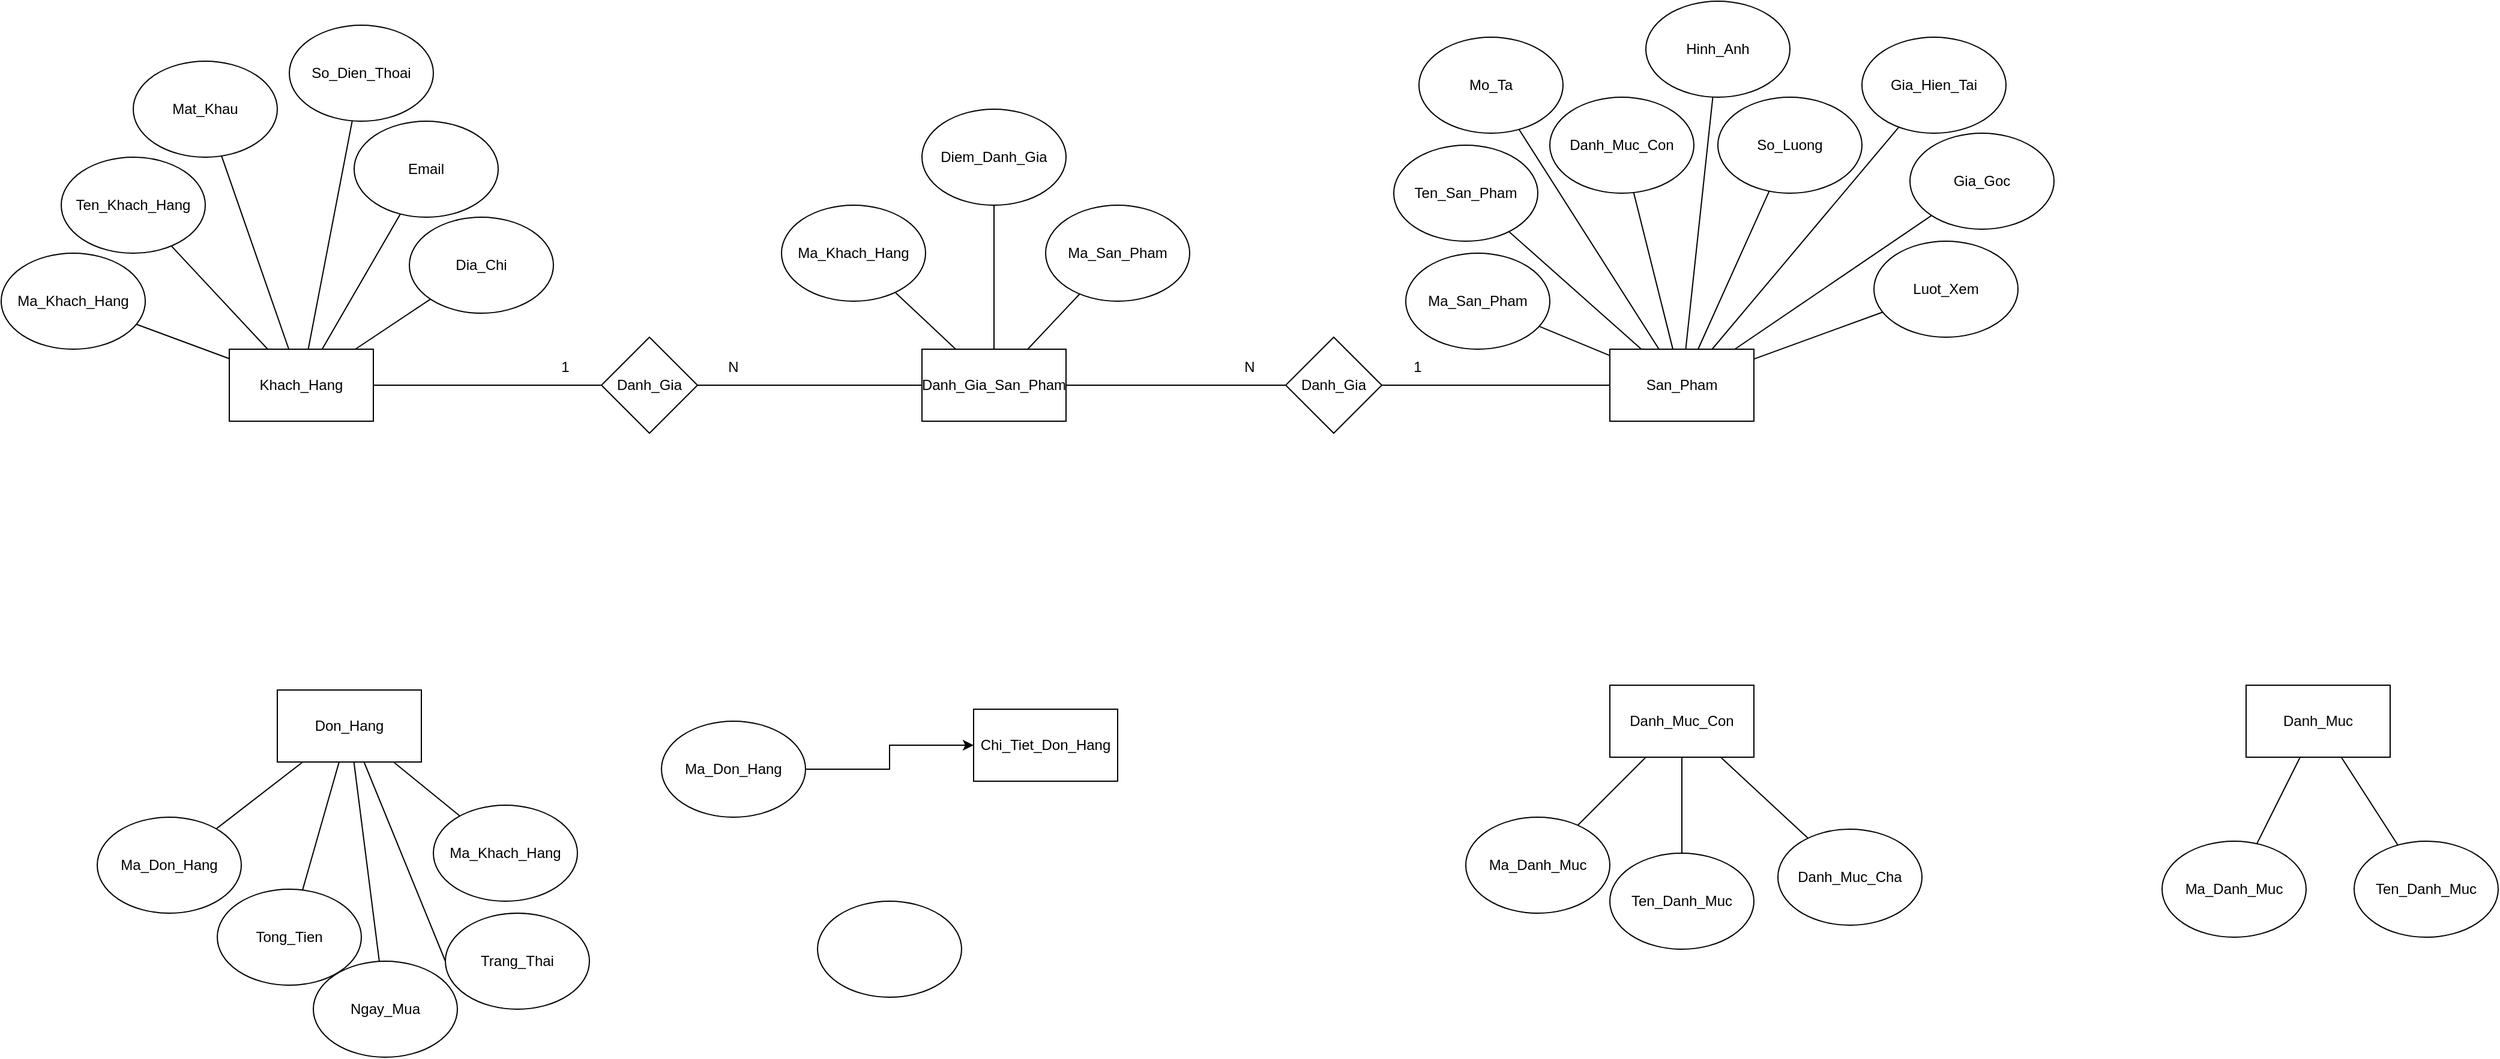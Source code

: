 <mxfile version="24.2.1" type="github">
  <diagram name="Trang-1" id="fx4xgaFJXBgBdHPYIMws">
    <mxGraphModel dx="780" dy="1908" grid="1" gridSize="10" guides="1" tooltips="1" connect="1" arrows="1" fold="1" page="1" pageScale="1" pageWidth="827" pageHeight="1169" math="0" shadow="0">
      <root>
        <mxCell id="0" />
        <mxCell id="1" parent="0" />
        <mxCell id="ZPcHN7Fkorl6znalGgMs-2" value="Khach_Hang" style="rounded=0;whiteSpace=wrap;html=1;" vertex="1" parent="1">
          <mxGeometry x="190" y="270" width="120" height="60" as="geometry" />
        </mxCell>
        <mxCell id="ZPcHN7Fkorl6znalGgMs-9" value="" style="rounded=0;orthogonalLoop=1;jettySize=auto;html=1;endArrow=none;endFill=0;" edge="1" parent="1" source="ZPcHN7Fkorl6znalGgMs-3" target="ZPcHN7Fkorl6znalGgMs-2">
          <mxGeometry relative="1" as="geometry" />
        </mxCell>
        <mxCell id="ZPcHN7Fkorl6znalGgMs-3" value="Ma_Khach_Hang" style="ellipse;whiteSpace=wrap;html=1;" vertex="1" parent="1">
          <mxGeometry y="190" width="120" height="80" as="geometry" />
        </mxCell>
        <mxCell id="ZPcHN7Fkorl6znalGgMs-10" value="" style="rounded=0;orthogonalLoop=1;jettySize=auto;html=1;endArrow=none;endFill=0;" edge="1" parent="1" source="ZPcHN7Fkorl6znalGgMs-4" target="ZPcHN7Fkorl6znalGgMs-2">
          <mxGeometry relative="1" as="geometry" />
        </mxCell>
        <mxCell id="ZPcHN7Fkorl6znalGgMs-4" value="Ten_Khach_Hang" style="ellipse;whiteSpace=wrap;html=1;" vertex="1" parent="1">
          <mxGeometry x="50" y="110" width="120" height="80" as="geometry" />
        </mxCell>
        <mxCell id="ZPcHN7Fkorl6znalGgMs-11" value="" style="rounded=0;orthogonalLoop=1;jettySize=auto;html=1;endArrow=none;endFill=0;" edge="1" parent="1" source="ZPcHN7Fkorl6znalGgMs-5" target="ZPcHN7Fkorl6znalGgMs-2">
          <mxGeometry relative="1" as="geometry" />
        </mxCell>
        <mxCell id="ZPcHN7Fkorl6znalGgMs-5" value="Mat_Khau" style="ellipse;whiteSpace=wrap;html=1;" vertex="1" parent="1">
          <mxGeometry x="110" y="30" width="120" height="80" as="geometry" />
        </mxCell>
        <mxCell id="ZPcHN7Fkorl6znalGgMs-13" value="" style="rounded=0;orthogonalLoop=1;jettySize=auto;html=1;endArrow=none;endFill=0;" edge="1" parent="1" source="ZPcHN7Fkorl6znalGgMs-6" target="ZPcHN7Fkorl6znalGgMs-2">
          <mxGeometry relative="1" as="geometry" />
        </mxCell>
        <mxCell id="ZPcHN7Fkorl6znalGgMs-6" value="Email" style="ellipse;whiteSpace=wrap;html=1;" vertex="1" parent="1">
          <mxGeometry x="294" y="80" width="120" height="80" as="geometry" />
        </mxCell>
        <mxCell id="ZPcHN7Fkorl6znalGgMs-12" value="" style="rounded=0;orthogonalLoop=1;jettySize=auto;html=1;endArrow=none;endFill=0;" edge="1" parent="1" source="ZPcHN7Fkorl6znalGgMs-7" target="ZPcHN7Fkorl6znalGgMs-2">
          <mxGeometry relative="1" as="geometry" />
        </mxCell>
        <mxCell id="ZPcHN7Fkorl6znalGgMs-7" value="So_Dien_Thoai" style="ellipse;whiteSpace=wrap;html=1;" vertex="1" parent="1">
          <mxGeometry x="240" width="120" height="80" as="geometry" />
        </mxCell>
        <mxCell id="ZPcHN7Fkorl6znalGgMs-14" value="" style="rounded=0;orthogonalLoop=1;jettySize=auto;html=1;endArrow=none;endFill=0;" edge="1" parent="1" source="ZPcHN7Fkorl6znalGgMs-8" target="ZPcHN7Fkorl6znalGgMs-2">
          <mxGeometry relative="1" as="geometry" />
        </mxCell>
        <mxCell id="ZPcHN7Fkorl6znalGgMs-8" value="Dia_Chi" style="ellipse;whiteSpace=wrap;html=1;" vertex="1" parent="1">
          <mxGeometry x="340" y="160" width="120" height="80" as="geometry" />
        </mxCell>
        <mxCell id="ZPcHN7Fkorl6znalGgMs-15" value="San_Pham" style="rounded=0;whiteSpace=wrap;html=1;" vertex="1" parent="1">
          <mxGeometry x="1340" y="270" width="120" height="60" as="geometry" />
        </mxCell>
        <mxCell id="ZPcHN7Fkorl6znalGgMs-17" value="" style="rounded=0;orthogonalLoop=1;jettySize=auto;html=1;endArrow=none;endFill=0;" edge="1" parent="1" source="ZPcHN7Fkorl6znalGgMs-16" target="ZPcHN7Fkorl6znalGgMs-15">
          <mxGeometry relative="1" as="geometry" />
        </mxCell>
        <mxCell id="ZPcHN7Fkorl6znalGgMs-16" value="Ma_San_Pham" style="ellipse;whiteSpace=wrap;html=1;" vertex="1" parent="1">
          <mxGeometry x="1170" y="190" width="120" height="80" as="geometry" />
        </mxCell>
        <mxCell id="ZPcHN7Fkorl6znalGgMs-22" value="" style="rounded=0;orthogonalLoop=1;jettySize=auto;html=1;endArrow=none;endFill=0;" edge="1" parent="1" source="ZPcHN7Fkorl6znalGgMs-18" target="ZPcHN7Fkorl6znalGgMs-15">
          <mxGeometry relative="1" as="geometry" />
        </mxCell>
        <mxCell id="ZPcHN7Fkorl6znalGgMs-18" value="Ten_San_Pham" style="ellipse;whiteSpace=wrap;html=1;" vertex="1" parent="1">
          <mxGeometry x="1160" y="100" width="120" height="80" as="geometry" />
        </mxCell>
        <mxCell id="ZPcHN7Fkorl6znalGgMs-23" value="" style="rounded=0;orthogonalLoop=1;jettySize=auto;html=1;endArrow=none;endFill=0;" edge="1" parent="1" source="ZPcHN7Fkorl6znalGgMs-19" target="ZPcHN7Fkorl6znalGgMs-15">
          <mxGeometry relative="1" as="geometry" />
        </mxCell>
        <mxCell id="ZPcHN7Fkorl6znalGgMs-19" value="Danh_Muc_Con" style="ellipse;whiteSpace=wrap;html=1;" vertex="1" parent="1">
          <mxGeometry x="1290" y="60" width="120" height="80" as="geometry" />
        </mxCell>
        <mxCell id="ZPcHN7Fkorl6znalGgMs-24" value="" style="rounded=0;orthogonalLoop=1;jettySize=auto;html=1;endArrow=none;endFill=0;" edge="1" parent="1" source="ZPcHN7Fkorl6znalGgMs-20" target="ZPcHN7Fkorl6znalGgMs-15">
          <mxGeometry relative="1" as="geometry" />
        </mxCell>
        <mxCell id="ZPcHN7Fkorl6znalGgMs-20" value="Hinh_Anh" style="ellipse;whiteSpace=wrap;html=1;" vertex="1" parent="1">
          <mxGeometry x="1370" y="-20" width="120" height="80" as="geometry" />
        </mxCell>
        <mxCell id="ZPcHN7Fkorl6znalGgMs-25" value="" style="rounded=0;orthogonalLoop=1;jettySize=auto;html=1;endArrow=none;endFill=0;" edge="1" parent="1" source="ZPcHN7Fkorl6znalGgMs-21" target="ZPcHN7Fkorl6znalGgMs-15">
          <mxGeometry relative="1" as="geometry" />
        </mxCell>
        <mxCell id="ZPcHN7Fkorl6znalGgMs-21" value="So_Luong" style="ellipse;whiteSpace=wrap;html=1;" vertex="1" parent="1">
          <mxGeometry x="1430" y="60" width="120" height="80" as="geometry" />
        </mxCell>
        <mxCell id="ZPcHN7Fkorl6znalGgMs-27" value="" style="rounded=0;orthogonalLoop=1;jettySize=auto;html=1;endArrow=none;endFill=0;" edge="1" parent="1" source="ZPcHN7Fkorl6znalGgMs-26" target="ZPcHN7Fkorl6znalGgMs-15">
          <mxGeometry relative="1" as="geometry" />
        </mxCell>
        <mxCell id="ZPcHN7Fkorl6znalGgMs-26" value="Mo_Ta" style="ellipse;whiteSpace=wrap;html=1;" vertex="1" parent="1">
          <mxGeometry x="1181" y="10" width="120" height="80" as="geometry" />
        </mxCell>
        <mxCell id="ZPcHN7Fkorl6znalGgMs-28" value="Danh_Gia_San_Pham" style="rounded=0;whiteSpace=wrap;html=1;" vertex="1" parent="1">
          <mxGeometry x="767" y="270" width="120" height="60" as="geometry" />
        </mxCell>
        <mxCell id="ZPcHN7Fkorl6znalGgMs-33" value="" style="rounded=0;orthogonalLoop=1;jettySize=auto;html=1;endArrow=none;endFill=0;" edge="1" parent="1" source="ZPcHN7Fkorl6znalGgMs-29" target="ZPcHN7Fkorl6znalGgMs-28">
          <mxGeometry relative="1" as="geometry" />
        </mxCell>
        <mxCell id="ZPcHN7Fkorl6znalGgMs-29" value="Ma_Khach_Hang" style="ellipse;whiteSpace=wrap;html=1;" vertex="1" parent="1">
          <mxGeometry x="650" y="150" width="120" height="80" as="geometry" />
        </mxCell>
        <mxCell id="ZPcHN7Fkorl6znalGgMs-34" value="" style="rounded=0;orthogonalLoop=1;jettySize=auto;html=1;endArrow=none;endFill=0;" edge="1" parent="1" source="ZPcHN7Fkorl6znalGgMs-30" target="ZPcHN7Fkorl6znalGgMs-28">
          <mxGeometry relative="1" as="geometry" />
        </mxCell>
        <mxCell id="ZPcHN7Fkorl6znalGgMs-30" value="Ma_San_Pham" style="ellipse;whiteSpace=wrap;html=1;" vertex="1" parent="1">
          <mxGeometry x="870" y="150" width="120" height="80" as="geometry" />
        </mxCell>
        <mxCell id="ZPcHN7Fkorl6znalGgMs-32" value="" style="rounded=0;orthogonalLoop=1;jettySize=auto;html=1;endArrow=none;endFill=0;" edge="1" parent="1" source="ZPcHN7Fkorl6znalGgMs-31" target="ZPcHN7Fkorl6znalGgMs-28">
          <mxGeometry relative="1" as="geometry" />
        </mxCell>
        <mxCell id="ZPcHN7Fkorl6znalGgMs-31" value="Diem_Danh_Gia" style="ellipse;whiteSpace=wrap;html=1;" vertex="1" parent="1">
          <mxGeometry x="767" y="70" width="120" height="80" as="geometry" />
        </mxCell>
        <mxCell id="ZPcHN7Fkorl6znalGgMs-37" value="" style="edgeStyle=orthogonalEdgeStyle;rounded=0;orthogonalLoop=1;jettySize=auto;html=1;endArrow=none;endFill=0;" edge="1" parent="1" source="ZPcHN7Fkorl6znalGgMs-36" target="ZPcHN7Fkorl6znalGgMs-2">
          <mxGeometry relative="1" as="geometry" />
        </mxCell>
        <mxCell id="ZPcHN7Fkorl6znalGgMs-38" value="" style="edgeStyle=orthogonalEdgeStyle;rounded=0;orthogonalLoop=1;jettySize=auto;html=1;endArrow=none;endFill=0;" edge="1" parent="1" source="ZPcHN7Fkorl6znalGgMs-36" target="ZPcHN7Fkorl6znalGgMs-28">
          <mxGeometry relative="1" as="geometry" />
        </mxCell>
        <mxCell id="ZPcHN7Fkorl6znalGgMs-36" value="Danh_Gia" style="rhombus;whiteSpace=wrap;html=1;" vertex="1" parent="1">
          <mxGeometry x="500" y="260" width="80" height="80" as="geometry" />
        </mxCell>
        <mxCell id="ZPcHN7Fkorl6znalGgMs-39" value="1" style="text;html=1;align=center;verticalAlign=middle;whiteSpace=wrap;rounded=0;" vertex="1" parent="1">
          <mxGeometry x="440" y="270" width="60" height="30" as="geometry" />
        </mxCell>
        <mxCell id="ZPcHN7Fkorl6znalGgMs-40" value="N" style="text;html=1;align=center;verticalAlign=middle;whiteSpace=wrap;rounded=0;" vertex="1" parent="1">
          <mxGeometry x="580" y="270" width="60" height="30" as="geometry" />
        </mxCell>
        <mxCell id="ZPcHN7Fkorl6znalGgMs-42" value="" style="rounded=0;orthogonalLoop=1;jettySize=auto;html=1;endArrow=none;endFill=0;" edge="1" parent="1" source="ZPcHN7Fkorl6znalGgMs-41" target="ZPcHN7Fkorl6znalGgMs-15">
          <mxGeometry relative="1" as="geometry" />
        </mxCell>
        <mxCell id="ZPcHN7Fkorl6znalGgMs-43" value="" style="rounded=0;orthogonalLoop=1;jettySize=auto;html=1;endArrow=none;endFill=0;" edge="1" parent="1" source="ZPcHN7Fkorl6znalGgMs-41" target="ZPcHN7Fkorl6znalGgMs-28">
          <mxGeometry relative="1" as="geometry" />
        </mxCell>
        <mxCell id="ZPcHN7Fkorl6znalGgMs-41" value="Danh_Gia" style="rhombus;whiteSpace=wrap;html=1;" vertex="1" parent="1">
          <mxGeometry x="1070" y="260" width="80" height="80" as="geometry" />
        </mxCell>
        <mxCell id="ZPcHN7Fkorl6znalGgMs-44" value="N" style="text;html=1;align=center;verticalAlign=middle;whiteSpace=wrap;rounded=0;" vertex="1" parent="1">
          <mxGeometry x="1010" y="270" width="60" height="30" as="geometry" />
        </mxCell>
        <mxCell id="ZPcHN7Fkorl6znalGgMs-45" value="1" style="text;html=1;align=center;verticalAlign=middle;whiteSpace=wrap;rounded=0;" vertex="1" parent="1">
          <mxGeometry x="1150" y="270" width="60" height="30" as="geometry" />
        </mxCell>
        <mxCell id="ZPcHN7Fkorl6znalGgMs-46" value="Danh_Muc" style="rounded=0;whiteSpace=wrap;html=1;" vertex="1" parent="1">
          <mxGeometry x="1870" y="550" width="120" height="60" as="geometry" />
        </mxCell>
        <mxCell id="ZPcHN7Fkorl6znalGgMs-52" value="" style="rounded=0;orthogonalLoop=1;jettySize=auto;html=1;endArrow=none;endFill=0;" edge="1" parent="1" source="ZPcHN7Fkorl6znalGgMs-48" target="ZPcHN7Fkorl6znalGgMs-46">
          <mxGeometry relative="1" as="geometry" />
        </mxCell>
        <mxCell id="ZPcHN7Fkorl6znalGgMs-48" value="Ma_Danh_Muc" style="ellipse;whiteSpace=wrap;html=1;" vertex="1" parent="1">
          <mxGeometry x="1800" y="680" width="120" height="80" as="geometry" />
        </mxCell>
        <mxCell id="ZPcHN7Fkorl6znalGgMs-53" value="" style="rounded=0;orthogonalLoop=1;jettySize=auto;html=1;endArrow=none;endFill=0;" edge="1" parent="1" source="ZPcHN7Fkorl6znalGgMs-49" target="ZPcHN7Fkorl6znalGgMs-46">
          <mxGeometry relative="1" as="geometry" />
        </mxCell>
        <mxCell id="ZPcHN7Fkorl6znalGgMs-49" value="Ten_Danh_Muc" style="ellipse;whiteSpace=wrap;html=1;" vertex="1" parent="1">
          <mxGeometry x="1960" y="680" width="120" height="80" as="geometry" />
        </mxCell>
        <mxCell id="ZPcHN7Fkorl6znalGgMs-55" value="Danh_Muc_Con" style="rounded=0;whiteSpace=wrap;html=1;" vertex="1" parent="1">
          <mxGeometry x="1340" y="550" width="120" height="60" as="geometry" />
        </mxCell>
        <mxCell id="ZPcHN7Fkorl6znalGgMs-56" value="" style="rounded=0;orthogonalLoop=1;jettySize=auto;html=1;endArrow=none;endFill=0;" edge="1" source="ZPcHN7Fkorl6znalGgMs-57" target="ZPcHN7Fkorl6znalGgMs-55" parent="1">
          <mxGeometry relative="1" as="geometry" />
        </mxCell>
        <mxCell id="ZPcHN7Fkorl6znalGgMs-57" value="Ma_Danh_Muc" style="ellipse;whiteSpace=wrap;html=1;" vertex="1" parent="1">
          <mxGeometry x="1220" y="660" width="120" height="80" as="geometry" />
        </mxCell>
        <mxCell id="ZPcHN7Fkorl6znalGgMs-58" value="" style="rounded=0;orthogonalLoop=1;jettySize=auto;html=1;endArrow=none;endFill=0;" edge="1" source="ZPcHN7Fkorl6znalGgMs-59" target="ZPcHN7Fkorl6znalGgMs-55" parent="1">
          <mxGeometry relative="1" as="geometry" />
        </mxCell>
        <mxCell id="ZPcHN7Fkorl6znalGgMs-59" value="Ten_Danh_Muc" style="ellipse;whiteSpace=wrap;html=1;" vertex="1" parent="1">
          <mxGeometry x="1340" y="690" width="120" height="80" as="geometry" />
        </mxCell>
        <mxCell id="ZPcHN7Fkorl6znalGgMs-61" value="" style="rounded=0;orthogonalLoop=1;jettySize=auto;html=1;endArrow=none;endFill=0;" edge="1" parent="1" source="ZPcHN7Fkorl6znalGgMs-60" target="ZPcHN7Fkorl6znalGgMs-55">
          <mxGeometry relative="1" as="geometry" />
        </mxCell>
        <mxCell id="ZPcHN7Fkorl6znalGgMs-60" value="Danh_Muc_Cha" style="ellipse;whiteSpace=wrap;html=1;" vertex="1" parent="1">
          <mxGeometry x="1480" y="670" width="120" height="80" as="geometry" />
        </mxCell>
        <mxCell id="ZPcHN7Fkorl6znalGgMs-72" value="" style="rounded=0;orthogonalLoop=1;jettySize=auto;html=1;endArrow=none;endFill=0;" edge="1" parent="1" source="ZPcHN7Fkorl6znalGgMs-69" target="ZPcHN7Fkorl6znalGgMs-15">
          <mxGeometry relative="1" as="geometry" />
        </mxCell>
        <mxCell id="ZPcHN7Fkorl6znalGgMs-69" value="Gia_Goc" style="ellipse;whiteSpace=wrap;html=1;" vertex="1" parent="1">
          <mxGeometry x="1590" y="90" width="120" height="80" as="geometry" />
        </mxCell>
        <mxCell id="ZPcHN7Fkorl6znalGgMs-75" value="" style="rounded=0;orthogonalLoop=1;jettySize=auto;html=1;endArrow=none;endFill=0;" edge="1" parent="1" source="ZPcHN7Fkorl6znalGgMs-71" target="ZPcHN7Fkorl6znalGgMs-15">
          <mxGeometry relative="1" as="geometry" />
        </mxCell>
        <mxCell id="ZPcHN7Fkorl6znalGgMs-71" value="Gia_Hien_Tai" style="ellipse;whiteSpace=wrap;html=1;" vertex="1" parent="1">
          <mxGeometry x="1550" y="10" width="120" height="80" as="geometry" />
        </mxCell>
        <mxCell id="ZPcHN7Fkorl6znalGgMs-76" value="Don_Hang" style="rounded=0;whiteSpace=wrap;html=1;" vertex="1" parent="1">
          <mxGeometry x="230" y="554" width="120" height="60" as="geometry" />
        </mxCell>
        <mxCell id="ZPcHN7Fkorl6znalGgMs-78" value="" style="rounded=0;orthogonalLoop=1;jettySize=auto;html=1;endArrow=none;endFill=0;" edge="1" parent="1" source="ZPcHN7Fkorl6znalGgMs-77" target="ZPcHN7Fkorl6znalGgMs-15">
          <mxGeometry relative="1" as="geometry" />
        </mxCell>
        <mxCell id="ZPcHN7Fkorl6znalGgMs-77" value="Luot_Xem" style="ellipse;whiteSpace=wrap;html=1;" vertex="1" parent="1">
          <mxGeometry x="1560" y="180" width="120" height="80" as="geometry" />
        </mxCell>
        <mxCell id="ZPcHN7Fkorl6znalGgMs-84" value="" style="rounded=0;orthogonalLoop=1;jettySize=auto;html=1;endArrow=none;endFill=0;" edge="1" parent="1" source="ZPcHN7Fkorl6znalGgMs-79" target="ZPcHN7Fkorl6znalGgMs-76">
          <mxGeometry relative="1" as="geometry" />
        </mxCell>
        <mxCell id="ZPcHN7Fkorl6znalGgMs-79" value="Ma_Don_Hang" style="ellipse;whiteSpace=wrap;html=1;" vertex="1" parent="1">
          <mxGeometry x="80" y="660" width="120" height="80" as="geometry" />
        </mxCell>
        <mxCell id="ZPcHN7Fkorl6znalGgMs-85" value="" style="rounded=0;orthogonalLoop=1;jettySize=auto;html=1;endArrow=none;endFill=0;" edge="1" parent="1" source="ZPcHN7Fkorl6znalGgMs-80" target="ZPcHN7Fkorl6znalGgMs-76">
          <mxGeometry relative="1" as="geometry" />
        </mxCell>
        <mxCell id="ZPcHN7Fkorl6znalGgMs-80" value="Tong_Tien" style="ellipse;whiteSpace=wrap;html=1;" vertex="1" parent="1">
          <mxGeometry x="180" y="720" width="120" height="80" as="geometry" />
        </mxCell>
        <mxCell id="ZPcHN7Fkorl6znalGgMs-86" value="" style="rounded=0;orthogonalLoop=1;jettySize=auto;html=1;endArrow=none;endFill=0;exitX=0;exitY=0.5;exitDx=0;exitDy=0;" edge="1" parent="1" source="ZPcHN7Fkorl6znalGgMs-81" target="ZPcHN7Fkorl6znalGgMs-76">
          <mxGeometry relative="1" as="geometry" />
        </mxCell>
        <mxCell id="ZPcHN7Fkorl6znalGgMs-81" value="Trang_Thai" style="ellipse;whiteSpace=wrap;html=1;" vertex="1" parent="1">
          <mxGeometry x="370" y="740" width="120" height="80" as="geometry" />
        </mxCell>
        <mxCell id="ZPcHN7Fkorl6znalGgMs-87" value="" style="rounded=0;orthogonalLoop=1;jettySize=auto;html=1;endArrow=none;endFill=0;" edge="1" parent="1" source="ZPcHN7Fkorl6znalGgMs-82" target="ZPcHN7Fkorl6znalGgMs-76">
          <mxGeometry relative="1" as="geometry" />
        </mxCell>
        <mxCell id="ZPcHN7Fkorl6znalGgMs-82" value="Ngay_Mua" style="ellipse;whiteSpace=wrap;html=1;" vertex="1" parent="1">
          <mxGeometry x="260" y="780" width="120" height="80" as="geometry" />
        </mxCell>
        <mxCell id="ZPcHN7Fkorl6znalGgMs-88" value="" style="rounded=0;orthogonalLoop=1;jettySize=auto;html=1;endArrow=none;endFill=0;" edge="1" parent="1" source="ZPcHN7Fkorl6znalGgMs-83" target="ZPcHN7Fkorl6znalGgMs-76">
          <mxGeometry relative="1" as="geometry" />
        </mxCell>
        <mxCell id="ZPcHN7Fkorl6znalGgMs-83" value="Ma_Khach_Hang" style="ellipse;whiteSpace=wrap;html=1;" vertex="1" parent="1">
          <mxGeometry x="360" y="650" width="120" height="80" as="geometry" />
        </mxCell>
        <mxCell id="ZPcHN7Fkorl6znalGgMs-89" value="Chi_Tiet_Don_Hang" style="rounded=0;whiteSpace=wrap;html=1;" vertex="1" parent="1">
          <mxGeometry x="810" y="570" width="120" height="60" as="geometry" />
        </mxCell>
        <mxCell id="ZPcHN7Fkorl6znalGgMs-92" value="" style="edgeStyle=orthogonalEdgeStyle;rounded=0;orthogonalLoop=1;jettySize=auto;html=1;" edge="1" parent="1" source="ZPcHN7Fkorl6znalGgMs-91" target="ZPcHN7Fkorl6znalGgMs-89">
          <mxGeometry relative="1" as="geometry" />
        </mxCell>
        <mxCell id="ZPcHN7Fkorl6znalGgMs-91" value="Ma_Don_Hang" style="ellipse;whiteSpace=wrap;html=1;" vertex="1" parent="1">
          <mxGeometry x="550" y="580" width="120" height="80" as="geometry" />
        </mxCell>
        <mxCell id="ZPcHN7Fkorl6znalGgMs-93" value="" style="ellipse;whiteSpace=wrap;html=1;" vertex="1" parent="1">
          <mxGeometry x="680" y="730" width="120" height="80" as="geometry" />
        </mxCell>
      </root>
    </mxGraphModel>
  </diagram>
</mxfile>
